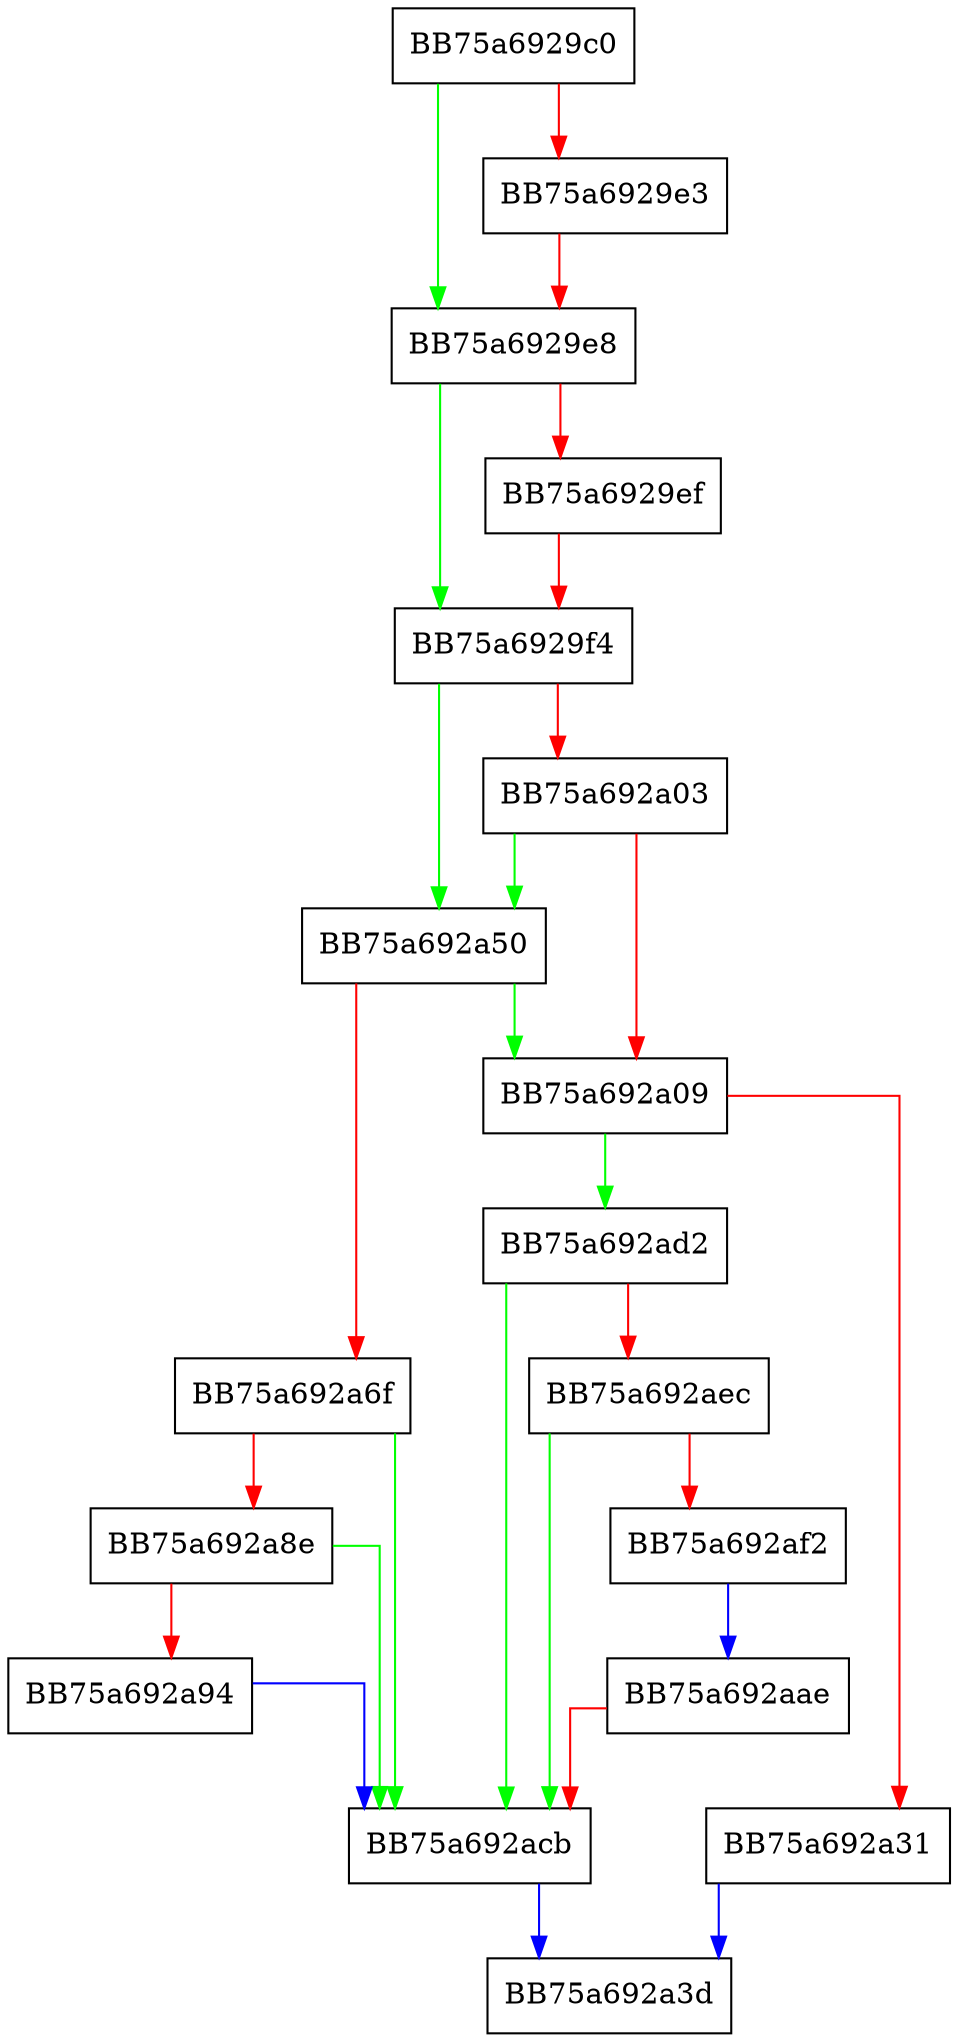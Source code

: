 digraph ReadPhysical {
  node [shape="box"];
  graph [splines=ortho];
  BB75a6929c0 -> BB75a6929e8 [color="green"];
  BB75a6929c0 -> BB75a6929e3 [color="red"];
  BB75a6929e3 -> BB75a6929e8 [color="red"];
  BB75a6929e8 -> BB75a6929f4 [color="green"];
  BB75a6929e8 -> BB75a6929ef [color="red"];
  BB75a6929ef -> BB75a6929f4 [color="red"];
  BB75a6929f4 -> BB75a692a50 [color="green"];
  BB75a6929f4 -> BB75a692a03 [color="red"];
  BB75a692a03 -> BB75a692a50 [color="green"];
  BB75a692a03 -> BB75a692a09 [color="red"];
  BB75a692a09 -> BB75a692ad2 [color="green"];
  BB75a692a09 -> BB75a692a31 [color="red"];
  BB75a692a31 -> BB75a692a3d [color="blue"];
  BB75a692a50 -> BB75a692a09 [color="green"];
  BB75a692a50 -> BB75a692a6f [color="red"];
  BB75a692a6f -> BB75a692acb [color="green"];
  BB75a692a6f -> BB75a692a8e [color="red"];
  BB75a692a8e -> BB75a692acb [color="green"];
  BB75a692a8e -> BB75a692a94 [color="red"];
  BB75a692a94 -> BB75a692acb [color="blue"];
  BB75a692aae -> BB75a692acb [color="red"];
  BB75a692acb -> BB75a692a3d [color="blue"];
  BB75a692ad2 -> BB75a692acb [color="green"];
  BB75a692ad2 -> BB75a692aec [color="red"];
  BB75a692aec -> BB75a692acb [color="green"];
  BB75a692aec -> BB75a692af2 [color="red"];
  BB75a692af2 -> BB75a692aae [color="blue"];
}